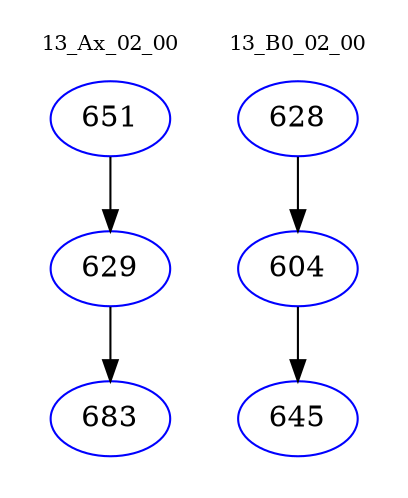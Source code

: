 digraph{
subgraph cluster_0 {
color = white
label = "13_Ax_02_00";
fontsize=10;
T0_651 [label="651", color="blue"]
T0_651 -> T0_629 [color="black"]
T0_629 [label="629", color="blue"]
T0_629 -> T0_683 [color="black"]
T0_683 [label="683", color="blue"]
}
subgraph cluster_1 {
color = white
label = "13_B0_02_00";
fontsize=10;
T1_628 [label="628", color="blue"]
T1_628 -> T1_604 [color="black"]
T1_604 [label="604", color="blue"]
T1_604 -> T1_645 [color="black"]
T1_645 [label="645", color="blue"]
}
}
